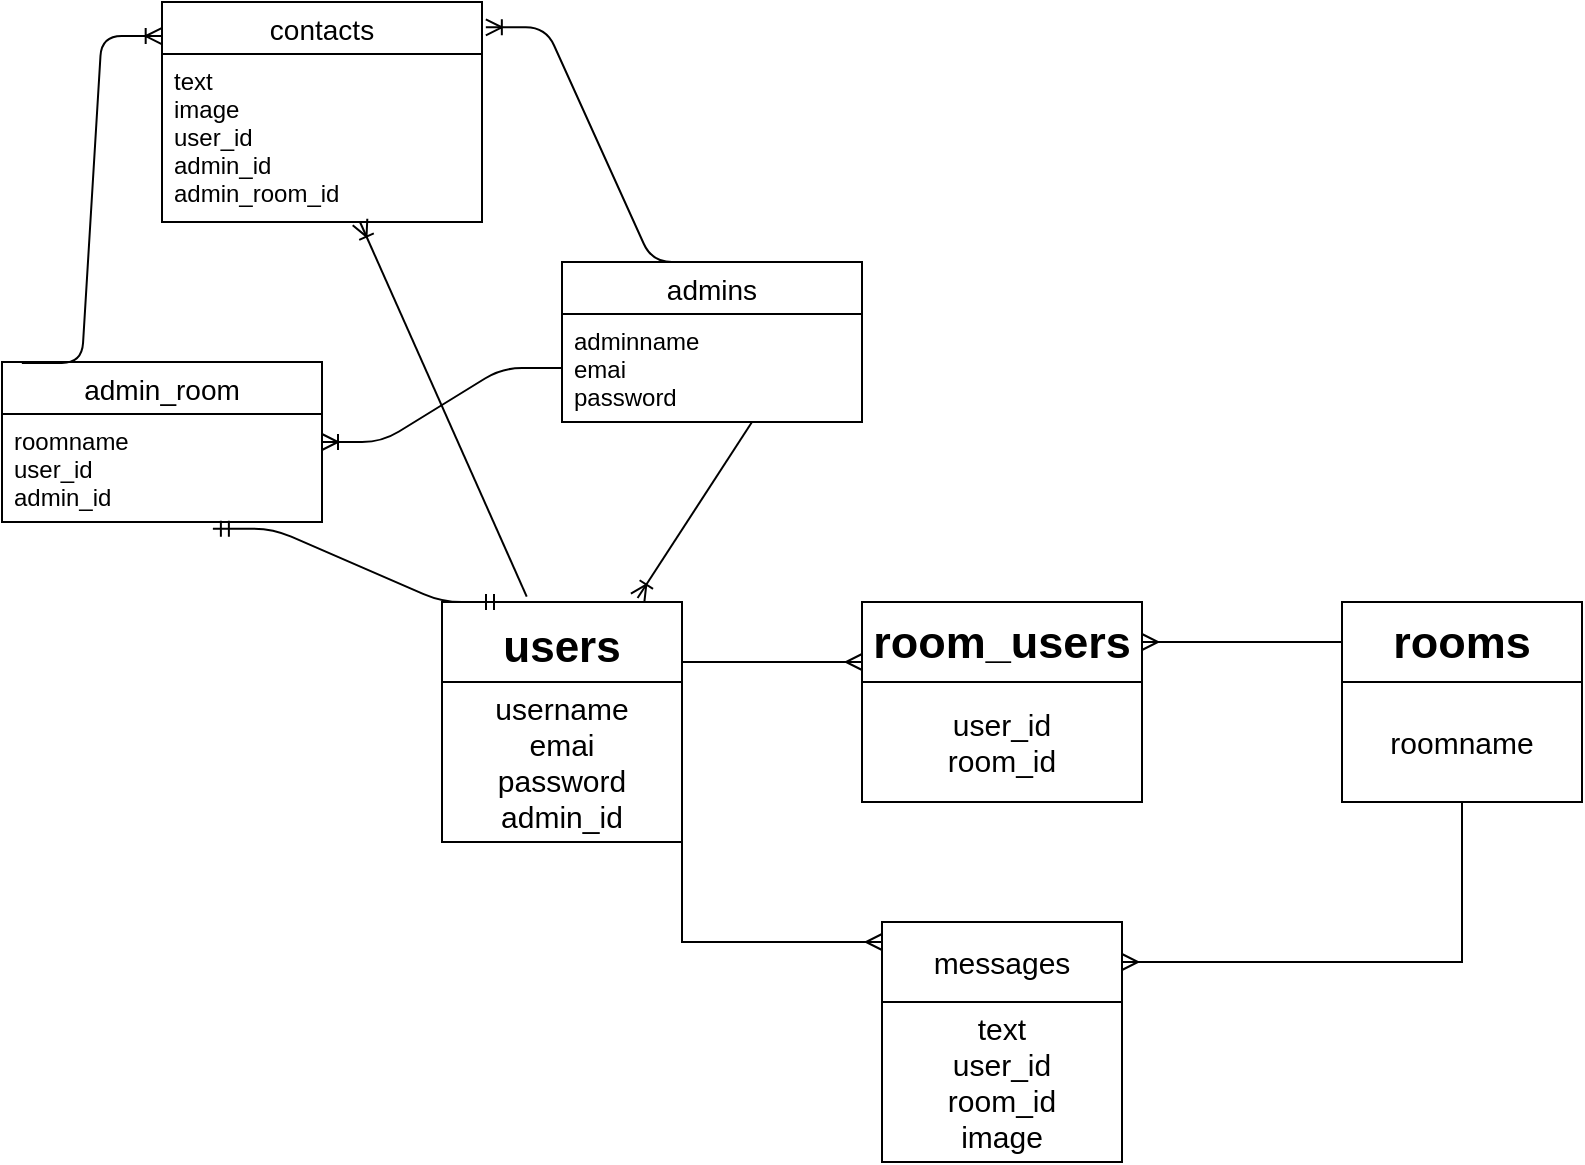 <mxfile version="13.10.0" type="embed">
    <diagram id="rr2G3vfcNWPBEPG6R4cs" name="ページ1">
        <mxGraphModel dx="1034" dy="1570" grid="1" gridSize="10" guides="1" tooltips="1" connect="1" arrows="1" fold="1" page="1" pageScale="1" pageWidth="827" pageHeight="1169" math="0" shadow="0">
            <root>
                <mxCell id="0"/>
                <mxCell id="1" parent="0"/>
                <mxCell id="26" style="edgeStyle=orthogonalEdgeStyle;rounded=0;orthogonalLoop=1;jettySize=auto;html=1;exitX=1;exitY=0.75;exitDx=0;exitDy=0;entryX=0;entryY=0.75;entryDx=0;entryDy=0;endArrow=ERmany;endFill=0;fontSize=15;" parent="1" source="2" target="19" edge="1">
                    <mxGeometry relative="1" as="geometry"/>
                </mxCell>
                <mxCell id="2" value="&lt;h2&gt;&lt;font style=&quot;font-size: 22px&quot;&gt;users&lt;/font&gt;&lt;/h2&gt;" style="rounded=0;whiteSpace=wrap;html=1;fontSize=19;" parent="1" vertex="1">
                    <mxGeometry x="40" y="40" width="120" height="40" as="geometry"/>
                </mxCell>
                <mxCell id="25" style="edgeStyle=orthogonalEdgeStyle;rounded=0;orthogonalLoop=1;jettySize=auto;html=1;exitX=1;exitY=1;exitDx=0;exitDy=0;entryX=0;entryY=0.25;entryDx=0;entryDy=0;endArrow=ERmany;endFill=0;fontSize=15;" parent="1" source="3" target="22" edge="1">
                    <mxGeometry relative="1" as="geometry"/>
                </mxCell>
                <mxCell id="3" value="&lt;font style=&quot;line-height: 50% ; font-size: 15px&quot;&gt;username&lt;br style=&quot;font-size: 15px&quot;&gt;emai&lt;br style=&quot;font-size: 15px&quot;&gt;password&lt;br&gt;admin_id&lt;br style=&quot;font-size: 15px&quot;&gt;&lt;/font&gt;" style="rounded=0;whiteSpace=wrap;html=1;fontSize=15;verticalAlign=middle;horizontal=1;align=center;spacing=2;" parent="1" vertex="1">
                    <mxGeometry x="40" y="80" width="120" height="80" as="geometry"/>
                </mxCell>
                <mxCell id="4" value="&lt;span style=&quot;color: rgba(0 , 0 , 0 , 0) ; font-family: monospace ; font-size: 0px&quot;&gt;%3CmxGraphModel%3E%3Croot%3E%3CmxCell%20id%3D%220%22%2F%3E%3CmxCell%20id%3D%221%22%20parent%3D%220%22%2F%3E%3CmxCell%20id%3D%222%22%20value%3D%22%26lt%3Bh3%26gt%3Busers%26lt%3B%2Fh3%26gt%3B%22%20style%3D%22rounded%3D0%3BwhiteSpace%3Dwrap%3Bhtml%3D1%3BfontSize%3D19%3B%22%20vertex%3D%221%22%20parent%3D%221%22%3E%3CmxGeometry%20x%3D%2240%22%20y%3D%2240%22%20width%3D%22120%22%20height%3D%2240%22%20as%3D%22geometry%22%2F%3E%3C%2FmxCell%3E%3CmxCell%20id%3D%223%22%20value%3D%22%26lt%3Bfont%20style%3D%26quot%3Bline-height%3A%2050%25%3B%20font-size%3A%2015px%3B%26quot%3B%26gt%3Busername%26lt%3Bbr%20style%3D%26quot%3Bfont-size%3A%2015px%3B%26quot%3B%26gt%3Bemai%26lt%3Bbr%20style%3D%26quot%3Bfont-size%3A%2015px%3B%26quot%3B%26gt%3Bpassword%26lt%3Bbr%20style%3D%26quot%3Bfont-size%3A%2015px%3B%26quot%3B%26gt%3B%26lt%3B%2Ffont%26gt%3B%22%20style%3D%22rounded%3D0%3BwhiteSpace%3Dwrap%3Bhtml%3D1%3BfontSize%3D15%3BverticalAlign%3Dmiddle%3Bhorizontal%3D1%3Balign%3Dcenter%3Bspacing%3D2%3B%22%20vertex%3D%221%22%20parent%3D%221%22%3E%3CmxGeometry%20x%3D%2240%22%20y%3D%2280%22%20width%3D%22120%22%20height%3D%2260%22%20as%3D%22geometry%22%2F%3E%3C%2FmxCell%3E%3C%2Froot%3E%3C%2FmxGraphModel%3E&lt;/span&gt;" style="text;html=1;align=center;verticalAlign=middle;resizable=0;points=[];autosize=1;fontSize=15;" parent="1" vertex="1">
                    <mxGeometry x="280" y="55" width="20" height="30" as="geometry"/>
                </mxCell>
                <mxCell id="27" style="edgeStyle=orthogonalEdgeStyle;rounded=0;orthogonalLoop=1;jettySize=auto;html=1;exitX=0;exitY=0.5;exitDx=0;exitDy=0;entryX=1;entryY=0.5;entryDx=0;entryDy=0;endArrow=ERmany;endFill=0;fontSize=15;" parent="1" source="5" target="19" edge="1">
                    <mxGeometry relative="1" as="geometry"/>
                </mxCell>
                <mxCell id="5" value="&lt;h2&gt;rooms&lt;/h2&gt;" style="rounded=0;whiteSpace=wrap;html=1;fontSize=15;align=center;" parent="1" vertex="1">
                    <mxGeometry x="490" y="40" width="120" height="40" as="geometry"/>
                </mxCell>
                <mxCell id="29" style="edgeStyle=orthogonalEdgeStyle;rounded=0;orthogonalLoop=1;jettySize=auto;html=1;exitX=0.5;exitY=1;exitDx=0;exitDy=0;entryX=1;entryY=0.5;entryDx=0;entryDy=0;endArrow=ERmany;endFill=0;fontSize=15;" parent="1" source="6" target="22" edge="1">
                    <mxGeometry relative="1" as="geometry"/>
                </mxCell>
                <mxCell id="6" value="roomname" style="rounded=0;whiteSpace=wrap;html=1;fontSize=15;align=center;" parent="1" vertex="1">
                    <mxGeometry x="490" y="80" width="120" height="60" as="geometry"/>
                </mxCell>
                <mxCell id="19" value="&lt;h2&gt;room_users&lt;/h2&gt;" style="rounded=0;whiteSpace=wrap;html=1;fontSize=15;align=center;" parent="1" vertex="1">
                    <mxGeometry x="250" y="40" width="140" height="40" as="geometry"/>
                </mxCell>
                <mxCell id="21" value="user_id&lt;br&gt;room_id" style="rounded=0;whiteSpace=wrap;html=1;fontSize=15;align=center;" parent="1" vertex="1">
                    <mxGeometry x="250" y="80" width="140" height="60" as="geometry"/>
                </mxCell>
                <mxCell id="22" value="messages" style="rounded=0;whiteSpace=wrap;html=1;fontSize=15;align=center;" parent="1" vertex="1">
                    <mxGeometry x="260" y="200" width="120" height="40" as="geometry"/>
                </mxCell>
                <mxCell id="24" value="text&lt;br&gt;user_id&lt;br&gt;room_id&lt;br&gt;image&lt;br&gt;" style="rounded=0;whiteSpace=wrap;html=1;fontSize=15;align=center;" parent="1" vertex="1">
                    <mxGeometry x="260" y="240" width="120" height="80" as="geometry"/>
                </mxCell>
                <mxCell id="30" value="admins" style="swimlane;fontStyle=0;childLayout=stackLayout;horizontal=1;startSize=26;horizontalStack=0;resizeParent=1;resizeParentMax=0;resizeLast=0;collapsible=1;marginBottom=0;align=center;fontSize=14;" vertex="1" parent="1">
                    <mxGeometry x="100" y="-130" width="150" height="80" as="geometry"/>
                </mxCell>
                <mxCell id="31" value="adminname&#10;emai&#10;password" style="text;strokeColor=none;fillColor=none;spacingLeft=4;spacingRight=4;overflow=hidden;rotatable=0;points=[[0,0.5],[1,0.5]];portConstraint=eastwest;fontSize=12;" vertex="1" parent="30">
                    <mxGeometry y="26" width="150" height="54" as="geometry"/>
                </mxCell>
                <mxCell id="34" value="admin_room" style="swimlane;fontStyle=0;childLayout=stackLayout;horizontal=1;startSize=26;horizontalStack=0;resizeParent=1;resizeParentMax=0;resizeLast=0;collapsible=1;marginBottom=0;align=center;fontSize=14;" vertex="1" parent="1">
                    <mxGeometry x="-180" y="-80" width="160" height="80" as="geometry"/>
                </mxCell>
                <mxCell id="35" value="roomname&#10;user_id&#10;admin_id&#10;" style="text;strokeColor=none;fillColor=none;spacingLeft=4;spacingRight=4;overflow=hidden;rotatable=0;points=[[0,0.5],[1,0.5]];portConstraint=eastwest;fontSize=12;" vertex="1" parent="34">
                    <mxGeometry y="26" width="160" height="54" as="geometry"/>
                </mxCell>
                <mxCell id="38" value="contacts" style="swimlane;fontStyle=0;childLayout=stackLayout;horizontal=1;startSize=26;horizontalStack=0;resizeParent=1;resizeParentMax=0;resizeLast=0;collapsible=1;marginBottom=0;align=center;fontSize=14;" vertex="1" parent="1">
                    <mxGeometry x="-100" y="-260" width="160" height="110" as="geometry"/>
                </mxCell>
                <mxCell id="41" value="text&#10;image&#10;user_id&#10;admin_id&#10;admin_room_id" style="text;strokeColor=none;fillColor=none;spacingLeft=4;spacingRight=4;overflow=hidden;rotatable=0;points=[[0,0.5],[1,0.5]];portConstraint=eastwest;fontSize=12;" vertex="1" parent="38">
                    <mxGeometry y="26" width="160" height="84" as="geometry"/>
                </mxCell>
                <mxCell id="46" value="" style="edgeStyle=entityRelationEdgeStyle;fontSize=12;html=1;endArrow=ERoneToMany;entryX=1.012;entryY=0.115;entryDx=0;entryDy=0;entryPerimeter=0;exitX=0.5;exitY=0;exitDx=0;exitDy=0;" edge="1" parent="1" source="30" target="38">
                    <mxGeometry width="100" height="100" relative="1" as="geometry">
                        <mxPoint x="160" y="-140" as="sourcePoint"/>
                        <mxPoint x="90" y="-190" as="targetPoint"/>
                    </mxGeometry>
                </mxCell>
                <mxCell id="47" value="" style="edgeStyle=entityRelationEdgeStyle;fontSize=12;html=1;endArrow=ERoneToMany;exitX=0.062;exitY=0.006;exitDx=0;exitDy=0;entryX=-0.001;entryY=0.155;entryDx=0;entryDy=0;exitPerimeter=0;entryPerimeter=0;" edge="1" parent="1" source="34" target="38">
                    <mxGeometry width="100" height="100" relative="1" as="geometry">
                        <mxPoint x="-60" y="-70" as="sourcePoint"/>
                        <mxPoint x="-30" y="-140" as="targetPoint"/>
                    </mxGeometry>
                </mxCell>
                <mxCell id="48" value="" style="edgeStyle=entityRelationEdgeStyle;fontSize=12;html=1;endArrow=ERmandOne;startArrow=ERmandOne;exitX=0.25;exitY=0;exitDx=0;exitDy=0;entryX=0.659;entryY=1.062;entryDx=0;entryDy=0;entryPerimeter=0;" edge="1" parent="1" source="2" target="35">
                    <mxGeometry width="100" height="100" relative="1" as="geometry">
                        <mxPoint x="-10" y="-10" as="sourcePoint"/>
                        <mxPoint x="90" y="-110" as="targetPoint"/>
                    </mxGeometry>
                </mxCell>
                <mxCell id="51" value="" style="edgeStyle=entityRelationEdgeStyle;fontSize=12;html=1;endArrow=ERoneToMany;" edge="1" parent="1" source="31" target="34">
                    <mxGeometry width="100" height="100" relative="1" as="geometry">
                        <mxPoint x="-60" y="60" as="sourcePoint"/>
                        <mxPoint x="40" y="-40" as="targetPoint"/>
                    </mxGeometry>
                </mxCell>
                <mxCell id="52" value="" style="fontSize=12;html=1;endArrow=ERoneToMany;entryX=0.815;entryY=-0.05;entryDx=0;entryDy=0;entryPerimeter=0;" edge="1" parent="1" target="2">
                    <mxGeometry width="100" height="100" relative="1" as="geometry">
                        <mxPoint x="195" y="-50" as="sourcePoint"/>
                        <mxPoint x="230" y="20" as="targetPoint"/>
                    </mxGeometry>
                </mxCell>
                <mxCell id="54" value="" style="fontSize=12;html=1;endArrow=ERoneToMany;exitX=0.353;exitY=-0.067;exitDx=0;exitDy=0;exitPerimeter=0;" edge="1" parent="1" source="2">
                    <mxGeometry width="100" height="100" relative="1" as="geometry">
                        <mxPoint y="-10" as="sourcePoint"/>
                        <mxPoint x="-1" y="-150" as="targetPoint"/>
                    </mxGeometry>
                </mxCell>
            </root>
        </mxGraphModel>
    </diagram>
</mxfile>